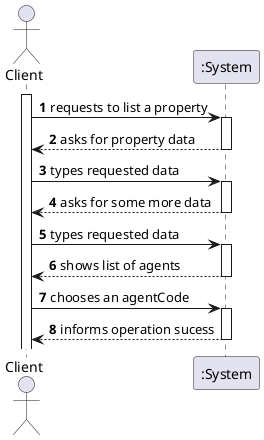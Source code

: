 @startuml
'https://plantuml.com/sequence-diagram

autoactivate on
autonumber

actor "Client" as Client
participant ":System" as System

activate Client

Client -> System: requests to list a property
System --> Client: asks for property data

Client -> System: types requested data
System --> Client: asks for some more data

Client -> System: types requested data
System --> Client: shows list of agents

Client -> System: chooses an agentCode
System --> Client: informs operation sucess
@enduml